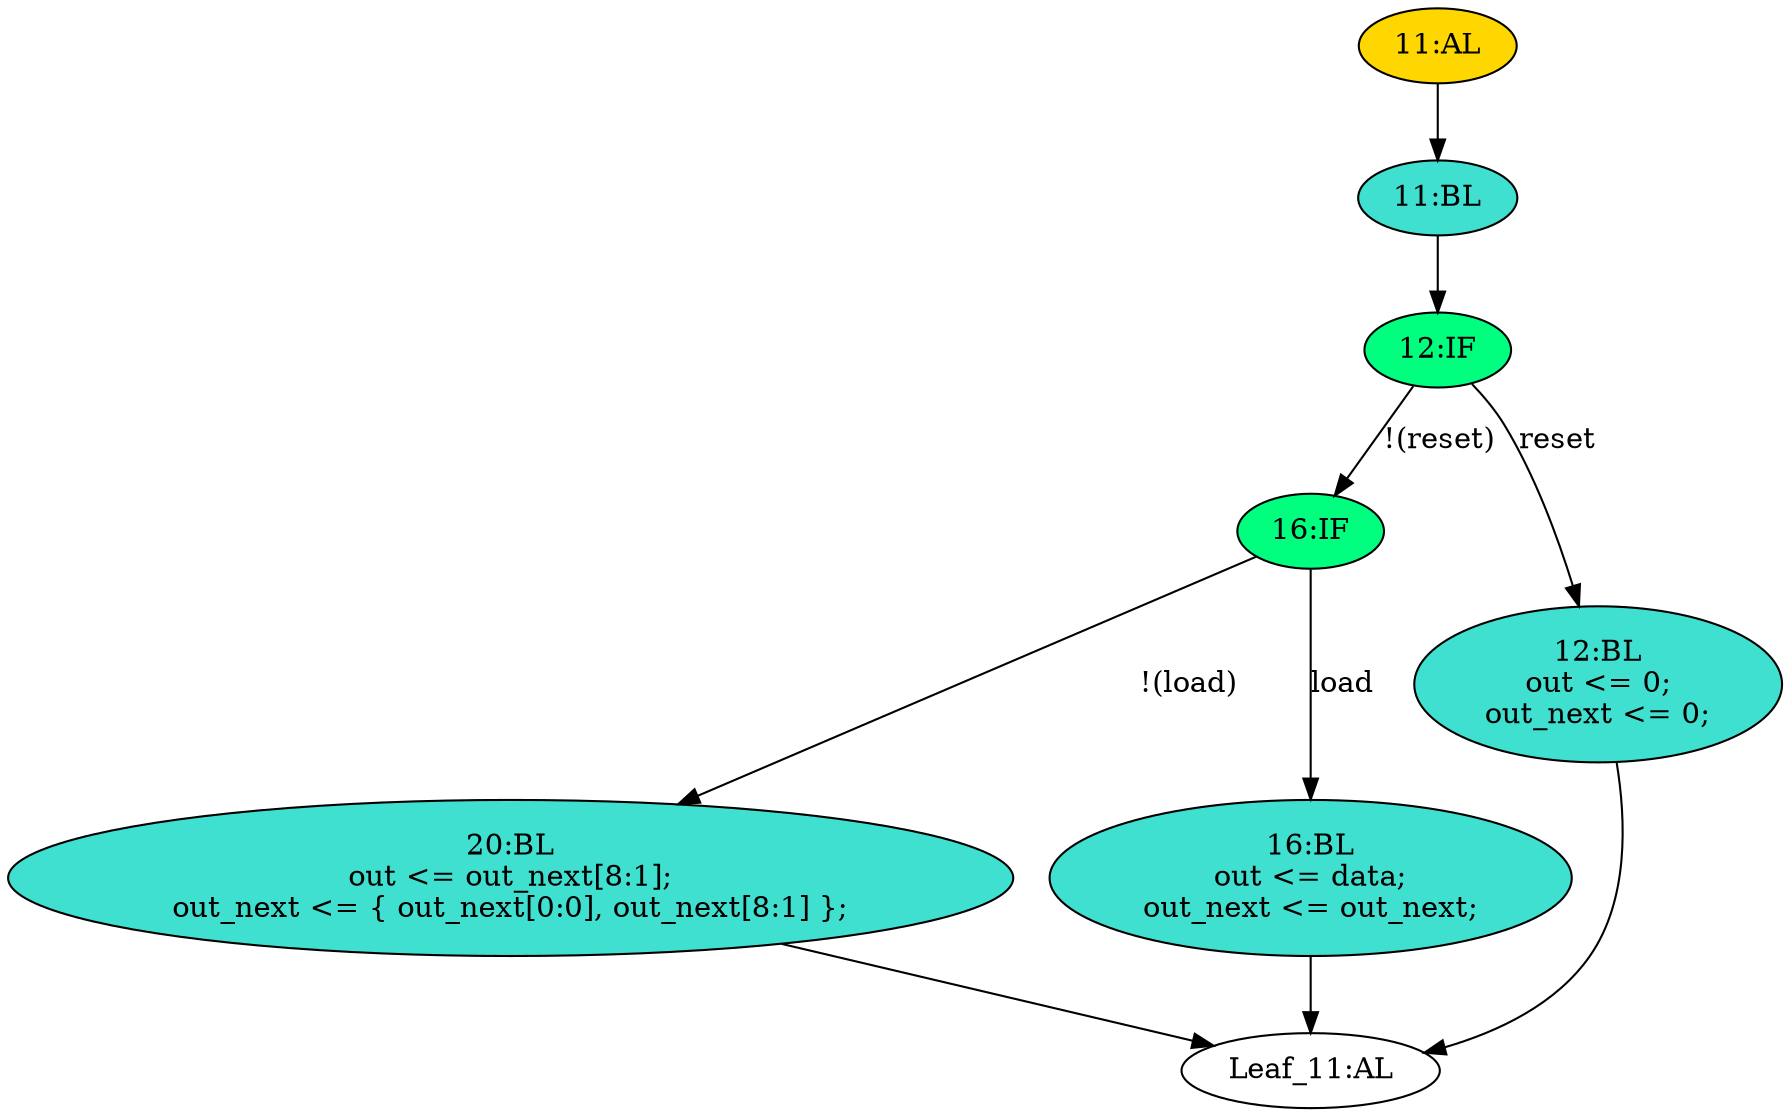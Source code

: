 strict digraph "" {
	node [label="\N"];
	"16:IF"	[ast="<pyverilog.vparser.ast.IfStatement object at 0x7faeb0cf4110>",
		fillcolor=springgreen,
		label="16:IF",
		statements="[]",
		style=filled,
		typ=IfStatement];
	"20:BL"	[ast="<pyverilog.vparser.ast.Block object at 0x7faeb0cf4250>",
		fillcolor=turquoise,
		label="20:BL
out <= out_next[8:1];
out_next <= { out_next[0:0], out_next[8:1] };",
		statements="[<pyverilog.vparser.ast.NonblockingSubstitution object at 0x7faeb0cf4290>, <pyverilog.vparser.ast.NonblockingSubstitution object \
at 0x7faeb0cf44d0>]",
		style=filled,
		typ=Block];
	"16:IF" -> "20:BL"	[cond="['load']",
		label="!(load)",
		lineno=16];
	"16:BL"	[ast="<pyverilog.vparser.ast.Block object at 0x7faeb0cf4850>",
		fillcolor=turquoise,
		label="16:BL
out <= data;
out_next <= out_next;",
		statements="[<pyverilog.vparser.ast.NonblockingSubstitution object at 0x7faeb0cf4890>, <pyverilog.vparser.ast.NonblockingSubstitution object \
at 0x7faeb0cf49d0>]",
		style=filled,
		typ=Block];
	"16:IF" -> "16:BL"	[cond="['load']",
		label=load,
		lineno=16];
	"12:IF"	[ast="<pyverilog.vparser.ast.IfStatement object at 0x7faeb0cf4b50>",
		fillcolor=springgreen,
		label="12:IF",
		statements="[]",
		style=filled,
		typ=IfStatement];
	"12:IF" -> "16:IF"	[cond="['reset']",
		label="!(reset)",
		lineno=12];
	"12:BL"	[ast="<pyverilog.vparser.ast.Block object at 0x7faeb0cf4b90>",
		fillcolor=turquoise,
		label="12:BL
out <= 0;
out_next <= 0;",
		statements="[<pyverilog.vparser.ast.NonblockingSubstitution object at 0x7faeb0cf4bd0>, <pyverilog.vparser.ast.NonblockingSubstitution object \
at 0x7faeb0cf4d10>]",
		style=filled,
		typ=Block];
	"12:IF" -> "12:BL"	[cond="['reset']",
		label=reset,
		lineno=12];
	"Leaf_11:AL"	[def_var="['out_next', 'out']",
		label="Leaf_11:AL"];
	"20:BL" -> "Leaf_11:AL"	[cond="[]",
		lineno=None];
	"11:BL"	[ast="<pyverilog.vparser.ast.Block object at 0x7faeb0cf4e90>",
		fillcolor=turquoise,
		label="11:BL",
		statements="[]",
		style=filled,
		typ=Block];
	"11:BL" -> "12:IF"	[cond="[]",
		lineno=None];
	"12:BL" -> "Leaf_11:AL"	[cond="[]",
		lineno=None];
	"11:AL"	[ast="<pyverilog.vparser.ast.Always object at 0x7faeb0cf4ed0>",
		clk_sens=True,
		fillcolor=gold,
		label="11:AL",
		sens="['clk']",
		statements="[]",
		style=filled,
		typ=Always,
		use_var="['reset', 'load', 'out_next', 'data']"];
	"11:AL" -> "11:BL"	[cond="[]",
		lineno=None];
	"16:BL" -> "Leaf_11:AL"	[cond="[]",
		lineno=None];
}

